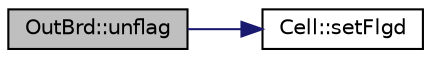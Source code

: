 digraph "OutBrd::unflag"
{
 // INTERACTIVE_SVG=YES
 // LATEX_PDF_SIZE
  edge [fontname="Helvetica",fontsize="10",labelfontname="Helvetica",labelfontsize="10"];
  node [fontname="Helvetica",fontsize="10",shape=record];
  rankdir="LR";
  Node1 [label="OutBrd::unflag",height=0.2,width=0.4,color="black", fillcolor="grey75", style="filled", fontcolor="black",tooltip=" "];
  Node1 -> Node2 [color="midnightblue",fontsize="10",style="solid",fontname="Helvetica"];
  Node2 [label="Cell::setFlgd",height=0.2,width=0.4,color="black", fillcolor="white", style="filled",URL="$dd/d11/class_cell.html#aa190ef553aef63dda30047619b39fe7a",tooltip=" "];
}
